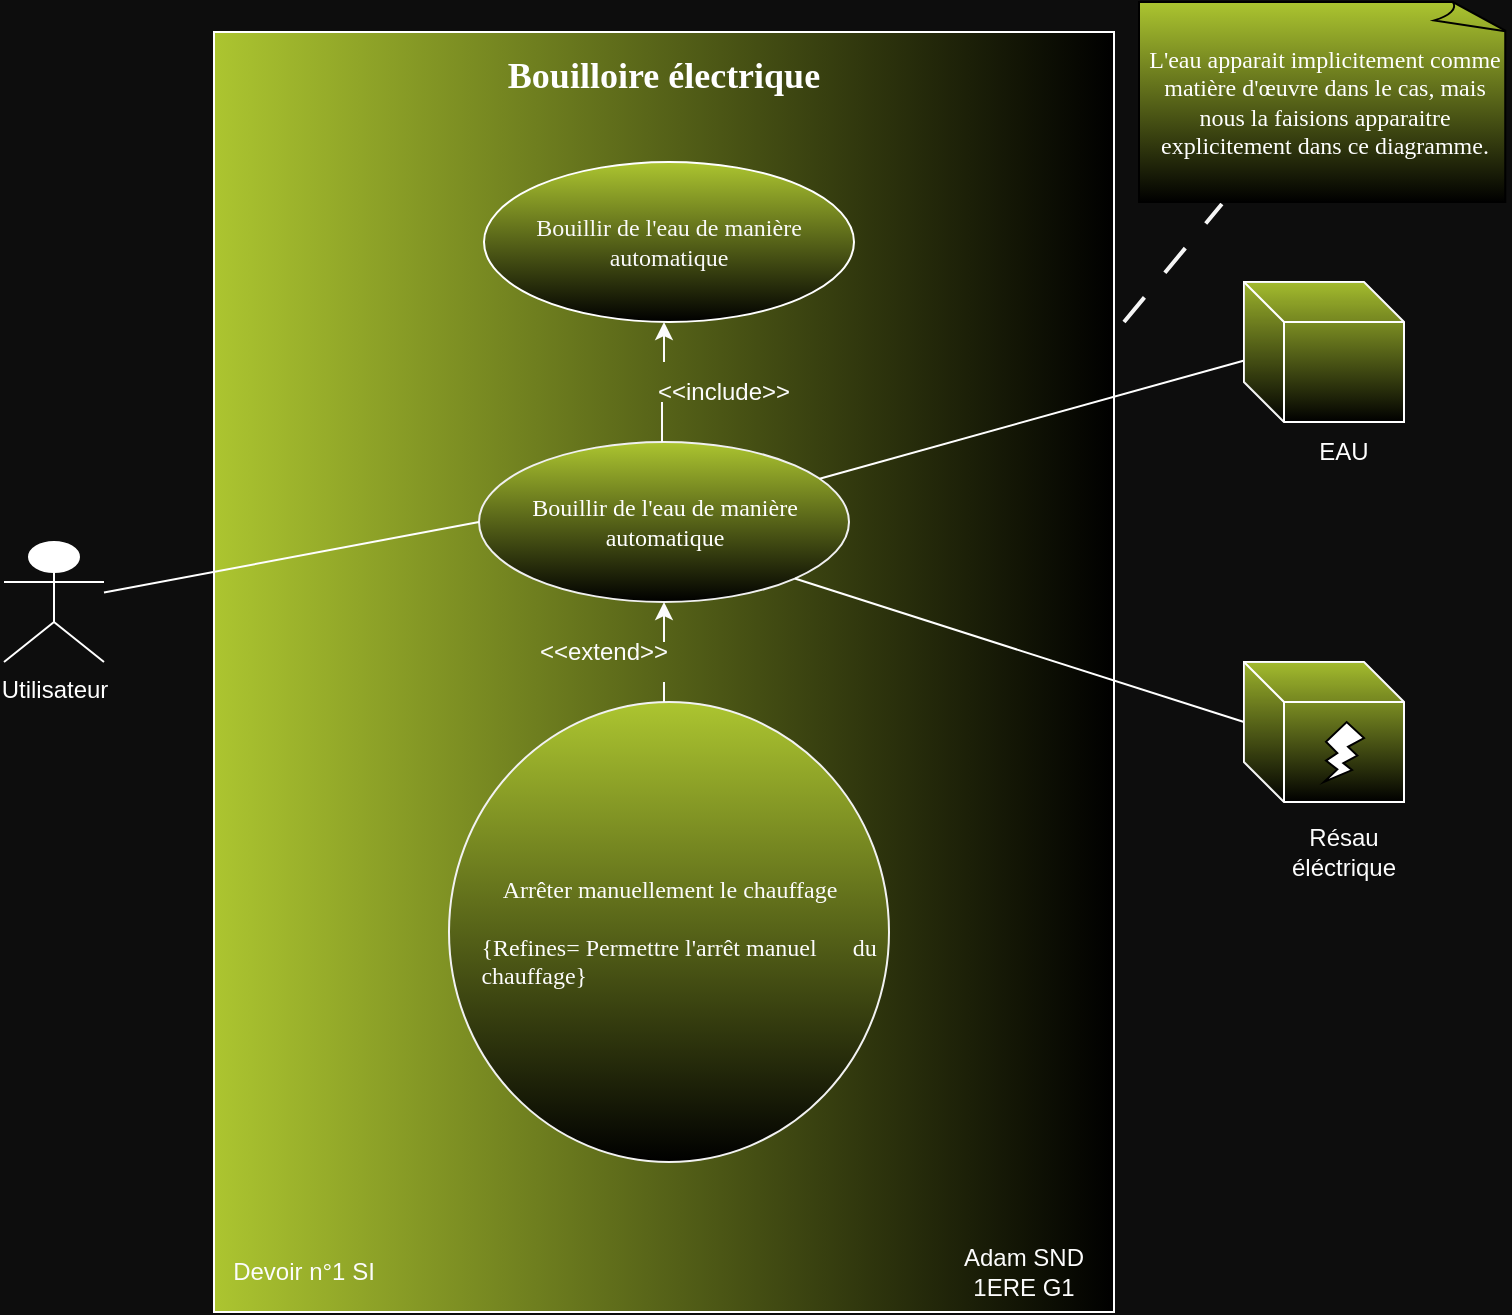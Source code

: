 <mxfile version="24.7.14">
  <diagram name="Page-1" id="a9eDFLZs0uPptSiXM21m">
    <mxGraphModel dx="1434" dy="792" grid="1" gridSize="10" guides="1" tooltips="1" connect="1" arrows="1" fold="1" page="1" pageScale="1" pageWidth="827" pageHeight="1169" background="#0D0D0D" math="0" shadow="0">
      <root>
        <mxCell id="0" />
        <mxCell id="1" parent="0" />
        <mxCell id="zbCrqSj2yJn5MyzEJaYR-2" value="&lt;font color=&quot;#ffffff&quot;&gt;Utilisateur&lt;/font&gt;" style="shape=umlActor;verticalLabelPosition=bottom;verticalAlign=top;html=1;outlineConnect=0;strokeColor=#FFFFFF;" parent="1" vertex="1">
          <mxGeometry x="60" y="430" width="50" height="60" as="geometry" />
        </mxCell>
        <mxCell id="zbCrqSj2yJn5MyzEJaYR-3" value="" style="rounded=0;whiteSpace=wrap;html=1;rotation=-90;fillColor=#ACC530;strokeColor=#FFFFFF;gradientColor=#000000;" parent="1" vertex="1">
          <mxGeometry x="70" y="270" width="640" height="450" as="geometry" />
        </mxCell>
        <mxCell id="zbCrqSj2yJn5MyzEJaYR-4" value="&lt;h1&gt;&lt;font color=&quot;#ffffff&quot; face=&quot;Comic Sans MS&quot; style=&quot;font-size: 18px;&quot;&gt;Bouilloire électrique&lt;/font&gt;&lt;/h1&gt;" style="text;html=1;align=center;verticalAlign=middle;whiteSpace=wrap;rounded=0;" parent="1" vertex="1">
          <mxGeometry x="190" y="180" width="400" height="30" as="geometry" />
        </mxCell>
        <mxCell id="zbCrqSj2yJn5MyzEJaYR-6" value="&lt;div style=&quot;&quot;&gt;&lt;font face=&quot;Comic Sans MS&quot;&gt;&lt;br&gt;&lt;/font&gt;&lt;/div&gt;&lt;font color=&quot;#fcfcfc&quot; face=&quot;Comic Sans MS&quot;&gt;&lt;div style=&quot;&quot;&gt;&lt;span style=&quot;&quot;&gt;Arrêter manuellement le chauffage&lt;/span&gt;&lt;/div&gt;&lt;/font&gt;&lt;div&gt;&lt;div style=&quot;&quot;&gt;&lt;font color=&quot;#fcfcfc&quot; face=&quot;Comic Sans MS&quot;&gt;&lt;br&gt;&lt;/font&gt;&lt;/div&gt;&lt;div style=&quot;text-align: left;&quot;&gt;&lt;font color=&quot;#fcfcfc&quot; face=&quot;Comic Sans MS&quot;&gt;&amp;nbsp; &amp;nbsp; {Refines= Permettre l&#39;arrêt manuel&amp;nbsp; &amp;nbsp; &amp;nbsp; du&amp;nbsp;&lt;/font&gt;&lt;/div&gt;&lt;div style=&quot;text-align: left;&quot;&gt;&lt;font color=&quot;#fcfcfc&quot; face=&quot;Comic Sans MS&quot;&gt;&amp;nbsp; &amp;nbsp; chauffage}&lt;/font&gt;&lt;/div&gt;&lt;div style=&quot;text-align: left;&quot;&gt;&lt;br&gt;&lt;/div&gt;&lt;/div&gt;" style="ellipse;whiteSpace=wrap;html=1;align=center;gradientColor=default;fillColor=#ACC530;strokeColor=#F2F2F2;" parent="1" vertex="1">
          <mxGeometry x="282.5" y="510" width="220" height="230" as="geometry" />
        </mxCell>
        <mxCell id="zbCrqSj2yJn5MyzEJaYR-7" value="&lt;font color=&quot;#ffffff&quot; face=&quot;Comic Sans MS&quot;&gt;&lt;br&gt;&lt;span style=&quot;font-size: 12px; font-style: normal; font-variant-ligatures: normal; font-variant-caps: normal; font-weight: 400; letter-spacing: normal; orphans: 2; text-align: left; text-indent: 0px; text-transform: none; widows: 2; word-spacing: 0px; -webkit-text-stroke-width: 0px; white-space: normal; text-decoration-thickness: initial; text-decoration-style: initial; text-decoration-color: initial; float: none; display: inline !important;&quot;&gt;Bouillir de l&#39;eau de manière automatique&lt;/span&gt;&lt;/font&gt;&lt;div&gt;&lt;br&gt;&lt;/div&gt;" style="ellipse;whiteSpace=wrap;html=1;gradientColor=default;fillColor=#ACC530;strokeColor=#F0F0F0;" parent="1" vertex="1">
          <mxGeometry x="297.5" y="380" width="185" height="80" as="geometry" />
        </mxCell>
        <mxCell id="zbCrqSj2yJn5MyzEJaYR-8" value="" style="endArrow=classic;html=1;rounded=0;entryX=0.5;entryY=1;entryDx=0;entryDy=0;exitX=0;exitY=0;exitDx=0;exitDy=0;strokeColor=#FCFCFC;" parent="1" source="dEUHTyTfoQWTMVp9TkEj-16" edge="1">
          <mxGeometry width="50" height="50" relative="1" as="geometry">
            <mxPoint x="390" y="350" as="sourcePoint" />
            <mxPoint x="390" y="320" as="targetPoint" />
          </mxGeometry>
        </mxCell>
        <mxCell id="zbCrqSj2yJn5MyzEJaYR-9" value="" style="endArrow=classic;html=1;rounded=0;entryX=0.5;entryY=1;entryDx=0;entryDy=0;strokeColor=#FCFCFC;" parent="1" target="zbCrqSj2yJn5MyzEJaYR-7" edge="1">
          <mxGeometry width="50" height="50" relative="1" as="geometry">
            <mxPoint x="390" y="480" as="sourcePoint" />
            <mxPoint x="389.5" y="470" as="targetPoint" />
            <Array as="points" />
          </mxGeometry>
        </mxCell>
        <mxCell id="zbCrqSj2yJn5MyzEJaYR-11" value="" style="endArrow=none;html=1;rounded=0;entryX=0;entryY=0.5;entryDx=0;entryDy=0;strokeColor=#FFFFFF;" parent="1" target="zbCrqSj2yJn5MyzEJaYR-7" edge="1" source="zbCrqSj2yJn5MyzEJaYR-2">
          <mxGeometry width="50" height="50" relative="1" as="geometry">
            <mxPoint x="190" y="340" as="sourcePoint" />
            <mxPoint x="240" y="290" as="targetPoint" />
          </mxGeometry>
        </mxCell>
        <mxCell id="zbCrqSj2yJn5MyzEJaYR-14" value="&lt;font color=&quot;#fcfcfc&quot;&gt;Adam SND&lt;/font&gt;&lt;div&gt;&lt;font color=&quot;#fcfcfc&quot;&gt;1ERE G1&lt;/font&gt;&lt;/div&gt;" style="text;html=1;align=center;verticalAlign=middle;whiteSpace=wrap;rounded=0;" parent="1" vertex="1">
          <mxGeometry x="530" y="780" width="80" height="30" as="geometry" />
        </mxCell>
        <mxCell id="zbCrqSj2yJn5MyzEJaYR-18" value="" style="endArrow=none;html=1;rounded=0;exitX=1;exitY=1;exitDx=0;exitDy=0;entryX=0;entryY=0.5;entryDx=0;entryDy=0;strokeColor=#FFFFFF;" parent="1" source="zbCrqSj2yJn5MyzEJaYR-7" edge="1">
          <mxGeometry width="50" height="50" relative="1" as="geometry">
            <mxPoint x="455" y="448" as="sourcePoint" />
            <mxPoint x="680" y="520" as="targetPoint" />
          </mxGeometry>
        </mxCell>
        <mxCell id="zbCrqSj2yJn5MyzEJaYR-20" value="" style="endArrow=none;html=1;rounded=0;strokeColor=#FFFFFF;entryX=0.013;entryY=0.557;entryDx=0;entryDy=0;entryPerimeter=0;" parent="1" source="zbCrqSj2yJn5MyzEJaYR-7" target="dEUHTyTfoQWTMVp9TkEj-2" edge="1">
          <mxGeometry width="50" height="50" relative="1" as="geometry">
            <mxPoint x="448" y="389" as="sourcePoint" />
            <mxPoint x="680" y="296.97" as="targetPoint" />
          </mxGeometry>
        </mxCell>
        <mxCell id="dEUHTyTfoQWTMVp9TkEj-2" value="" style="shape=cube;whiteSpace=wrap;html=1;boundedLbl=1;backgroundOutline=1;darkOpacity=0.05;darkOpacity2=0.1;fillColor=#ACC530;strokeColor=#FFFFFF;gradientColor=default;" vertex="1" parent="1">
          <mxGeometry x="680" y="300" width="80" height="70" as="geometry" />
        </mxCell>
        <mxCell id="dEUHTyTfoQWTMVp9TkEj-3" value="" style="shape=cube;whiteSpace=wrap;html=1;boundedLbl=1;backgroundOutline=1;darkOpacity=0.05;darkOpacity2=0.1;fillColor=#ACC530;strokeColor=#FFFFFF;gradientColor=default;" vertex="1" parent="1">
          <mxGeometry x="680" y="490" width="80" height="70" as="geometry" />
        </mxCell>
        <mxCell id="dEUHTyTfoQWTMVp9TkEj-4" value="&lt;font color=&quot;#fafafa&quot; face=&quot;Comic Sans MS&quot;&gt;&lt;br&gt;&lt;span style=&quot;font-size: 12px; font-style: normal; font-variant-ligatures: normal; font-variant-caps: normal; font-weight: 400; letter-spacing: normal; orphans: 2; text-align: left; text-indent: 0px; text-transform: none; widows: 2; word-spacing: 0px; -webkit-text-stroke-width: 0px; white-space: normal; text-decoration-thickness: initial; text-decoration-style: initial; text-decoration-color: initial; float: none; display: inline !important;&quot;&gt;Bouillir de l&#39;eau de manière automatique&lt;/span&gt;&lt;/font&gt;&lt;div&gt;&lt;br&gt;&lt;/div&gt;" style="ellipse;whiteSpace=wrap;html=1;gradientColor=default;fillColor=#ACC530;strokeColor=#FFFFFF;" vertex="1" parent="1">
          <mxGeometry x="300" y="240" width="185" height="80" as="geometry" />
        </mxCell>
        <mxCell id="dEUHTyTfoQWTMVp9TkEj-11" value="&lt;font color=&quot;#fcfcfc&quot;&gt;Devoir n°1 SI&lt;/font&gt;" style="text;html=1;align=center;verticalAlign=middle;whiteSpace=wrap;rounded=0;" vertex="1" parent="1">
          <mxGeometry x="170" y="780" width="80" height="30" as="geometry" />
        </mxCell>
        <mxCell id="dEUHTyTfoQWTMVp9TkEj-12" value="" style="verticalLabelPosition=bottom;verticalAlign=top;html=1;shape=mxgraph.basic.flash" vertex="1" parent="1">
          <mxGeometry x="720" y="520" width="20" height="30" as="geometry" />
        </mxCell>
        <mxCell id="dEUHTyTfoQWTMVp9TkEj-13" value="" style="shape=image;html=1;verticalAlign=top;verticalLabelPosition=bottom;labelBackgroundColor=#ffffff;imageAspect=0;aspect=fixed;image=https://cdn1.iconfinder.com/data/icons/ionicons-outline-vol-2/512/water-outline-128.png" vertex="1" parent="1">
          <mxGeometry x="705" y="320" width="50" height="50" as="geometry" />
        </mxCell>
        <mxCell id="dEUHTyTfoQWTMVp9TkEj-14" value="&lt;font color=&quot;#ffffff&quot;&gt;EAU&lt;/font&gt;" style="text;html=1;align=center;verticalAlign=middle;whiteSpace=wrap;rounded=0;" vertex="1" parent="1">
          <mxGeometry x="700" y="370" width="60" height="30" as="geometry" />
        </mxCell>
        <mxCell id="dEUHTyTfoQWTMVp9TkEj-15" value="&lt;font color=&quot;#fcfcfc&quot;&gt;Résau&lt;/font&gt;&lt;div&gt;&lt;font color=&quot;#fcfcfc&quot;&gt;éléctrique&lt;/font&gt;&lt;/div&gt;" style="text;html=1;align=center;verticalAlign=middle;whiteSpace=wrap;rounded=0;" vertex="1" parent="1">
          <mxGeometry x="700" y="570" width="60" height="30" as="geometry" />
        </mxCell>
        <mxCell id="dEUHTyTfoQWTMVp9TkEj-16" value="&lt;font color=&quot;#fcfcfc&quot;&gt;&amp;lt;&amp;lt;include&amp;gt;&amp;gt;&lt;/font&gt;" style="text;html=1;align=center;verticalAlign=middle;whiteSpace=wrap;rounded=0;" vertex="1" parent="1">
          <mxGeometry x="390" y="340" width="60" height="30" as="geometry" />
        </mxCell>
        <mxCell id="dEUHTyTfoQWTMVp9TkEj-17" value="&lt;font color=&quot;#fcfcfc&quot;&gt;&amp;lt;&amp;lt;extend&amp;gt;&amp;gt;&lt;/font&gt;" style="text;html=1;align=center;verticalAlign=middle;whiteSpace=wrap;rounded=0;" vertex="1" parent="1">
          <mxGeometry x="330" y="470" width="60" height="30" as="geometry" />
        </mxCell>
        <mxCell id="dEUHTyTfoQWTMVp9TkEj-22" value="" style="endArrow=none;html=1;rounded=0;strokeColor=#FCFCFC;" edge="1" parent="1">
          <mxGeometry width="50" height="50" relative="1" as="geometry">
            <mxPoint x="389" y="380" as="sourcePoint" />
            <mxPoint x="389" y="360" as="targetPoint" />
          </mxGeometry>
        </mxCell>
        <mxCell id="dEUHTyTfoQWTMVp9TkEj-24" value="" style="endArrow=none;html=1;rounded=0;entryX=1;entryY=1;entryDx=0;entryDy=0;strokeColor=#FCFCFC;" edge="1" parent="1" target="dEUHTyTfoQWTMVp9TkEj-17">
          <mxGeometry width="50" height="50" relative="1" as="geometry">
            <mxPoint x="390" y="510" as="sourcePoint" />
            <mxPoint x="440" y="460" as="targetPoint" />
          </mxGeometry>
        </mxCell>
        <mxCell id="dEUHTyTfoQWTMVp9TkEj-25" value="" style="endArrow=none;dashed=1;html=1;dashPattern=8 8;strokeWidth=2;rounded=0;strokeColor=#F5F5F5;entryX=0.224;entryY=1.01;entryDx=0;entryDy=0;entryPerimeter=0;" edge="1" parent="1" target="dEUHTyTfoQWTMVp9TkEj-27">
          <mxGeometry width="50" height="50" relative="1" as="geometry">
            <mxPoint x="620" y="320" as="sourcePoint" />
            <mxPoint x="660" y="200" as="targetPoint" />
          </mxGeometry>
        </mxCell>
        <mxCell id="dEUHTyTfoQWTMVp9TkEj-27" value="&lt;font face=&quot;Comic Sans MS&quot; color=&quot;#ffffff&quot;&gt;L&#39;eau apparait implicitement comme matière d&#39;œuvre dans le cas, mais nous la faisions apparaitre explicitement dans ce diagramme.&lt;/font&gt;" style="whiteSpace=wrap;html=1;shape=mxgraph.basic.document;fillColor=#ACC530;gradientColor=default;" vertex="1" parent="1">
          <mxGeometry x="627.5" y="160" width="185" height="100" as="geometry" />
        </mxCell>
      </root>
    </mxGraphModel>
  </diagram>
</mxfile>
